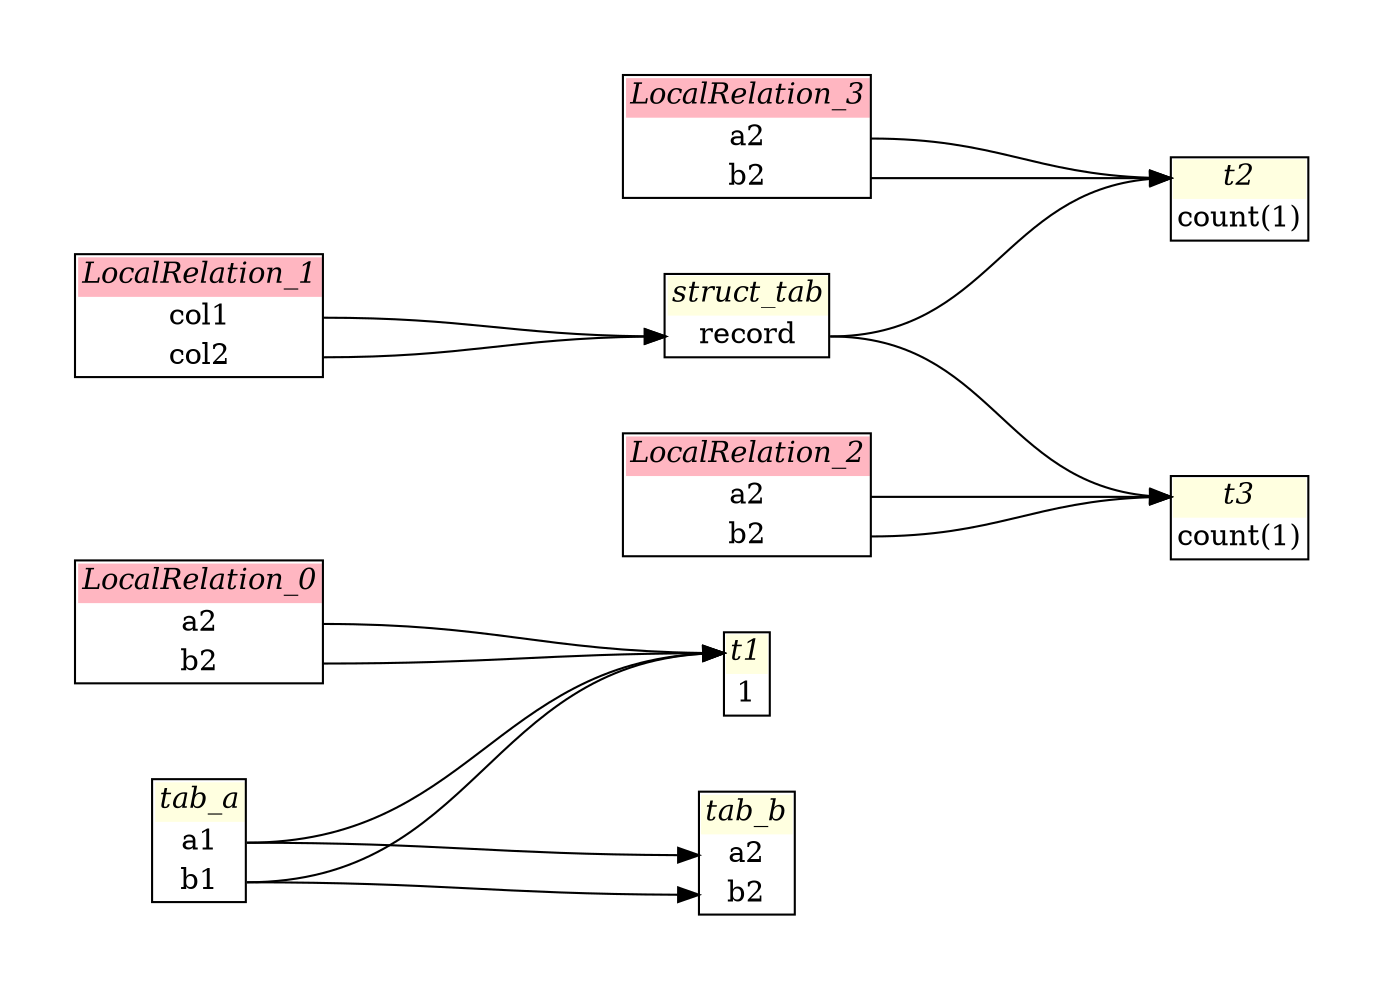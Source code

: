 // Automatically generated by SQLFlowTestSuite


digraph {
  graph [pad="0.5", nodesep="0.5", ranksep="2", fontname="Helvetica"];
  node [shape=plain]
  rankdir=LR;

  
"LocalRelation_0" [label=<
<table border="1" cellborder="0" cellspacing="0">
  <tr><td bgcolor="lightpink" port="nodeName"><i>LocalRelation_0</i></td></tr>
  <tr><td port="0">a2</td></tr>
<tr><td port="1">b2</td></tr>
</table>>];
     

"LocalRelation_1" [label=<
<table border="1" cellborder="0" cellspacing="0">
  <tr><td bgcolor="lightpink" port="nodeName"><i>LocalRelation_1</i></td></tr>
  <tr><td port="0">col1</td></tr>
<tr><td port="1">col2</td></tr>
</table>>];
     

"LocalRelation_2" [label=<
<table border="1" cellborder="0" cellspacing="0">
  <tr><td bgcolor="lightpink" port="nodeName"><i>LocalRelation_2</i></td></tr>
  <tr><td port="0">a2</td></tr>
<tr><td port="1">b2</td></tr>
</table>>];
     

"LocalRelation_3" [label=<
<table border="1" cellborder="0" cellspacing="0">
  <tr><td bgcolor="lightpink" port="nodeName"><i>LocalRelation_3</i></td></tr>
  <tr><td port="0">a2</td></tr>
<tr><td port="1">b2</td></tr>
</table>>];
     

"struct_tab" [label=<
<table border="1" cellborder="0" cellspacing="0">
  <tr><td bgcolor="lightyellow" port="nodeName"><i>struct_tab</i></td></tr>
  <tr><td port="0">record</td></tr>
</table>>];
     

"t1" [label=<
<table border="1" cellborder="0" cellspacing="0">
  <tr><td bgcolor="lightyellow" port="nodeName"><i>t1</i></td></tr>
  <tr><td port="0">1</td></tr>
</table>>];
     

"t2" [label=<
<table border="1" cellborder="0" cellspacing="0">
  <tr><td bgcolor="lightyellow" port="nodeName"><i>t2</i></td></tr>
  <tr><td port="0">count(1)</td></tr>
</table>>];
     

"t3" [label=<
<table border="1" cellborder="0" cellspacing="0">
  <tr><td bgcolor="lightyellow" port="nodeName"><i>t3</i></td></tr>
  <tr><td port="0">count(1)</td></tr>
</table>>];
     

"tab_a" [label=<
<table border="1" cellborder="0" cellspacing="0">
  <tr><td bgcolor="lightyellow" port="nodeName"><i>tab_a</i></td></tr>
  <tr><td port="0">a1</td></tr>
<tr><td port="1">b1</td></tr>
</table>>];
     

"tab_b" [label=<
<table border="1" cellborder="0" cellspacing="0">
  <tr><td bgcolor="lightyellow" port="nodeName"><i>tab_b</i></td></tr>
  <tr><td port="0">a2</td></tr>
<tr><td port="1">b2</td></tr>
</table>>];
     
  "LocalRelation_0":0 -> "t1":nodeName
"LocalRelation_0":1 -> "t1":nodeName
"LocalRelation_1":0 -> "struct_tab":0
"LocalRelation_1":1 -> "struct_tab":0
"LocalRelation_2":0 -> "t3":nodeName
"LocalRelation_2":1 -> "t3":nodeName
"LocalRelation_3":0 -> "t2":nodeName
"LocalRelation_3":1 -> "t2":nodeName
"struct_tab":0 -> "t2":nodeName
"struct_tab":0 -> "t3":nodeName
"tab_a":0 -> "t1":nodeName
"tab_a":0 -> "tab_b":0
"tab_a":1 -> "t1":nodeName
"tab_a":1 -> "tab_b":1
}
       